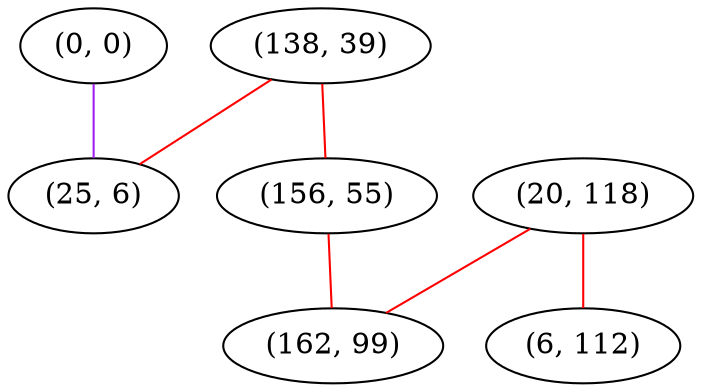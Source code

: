 graph "" {
"(0, 0)";
"(20, 118)";
"(138, 39)";
"(156, 55)";
"(25, 6)";
"(162, 99)";
"(6, 112)";
"(0, 0)" -- "(25, 6)"  [color=purple, key=0, weight=4];
"(20, 118)" -- "(162, 99)"  [color=red, key=0, weight=1];
"(20, 118)" -- "(6, 112)"  [color=red, key=0, weight=1];
"(138, 39)" -- "(156, 55)"  [color=red, key=0, weight=1];
"(138, 39)" -- "(25, 6)"  [color=red, key=0, weight=1];
"(156, 55)" -- "(162, 99)"  [color=red, key=0, weight=1];
}
